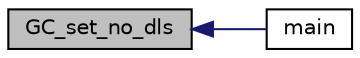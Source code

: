 digraph "GC_set_no_dls"
{
  edge [fontname="Helvetica",fontsize="10",labelfontname="Helvetica",labelfontsize="10"];
  node [fontname="Helvetica",fontsize="10",shape=record];
  rankdir="LR";
  Node3583 [label="GC_set_no_dls",height=0.2,width=0.4,color="black", fillcolor="grey75", style="filled", fontcolor="black"];
  Node3583 -> Node3584 [dir="back",color="midnightblue",fontsize="10",style="solid",fontname="Helvetica"];
  Node3584 [label="main",height=0.2,width=0.4,color="black", fillcolor="white", style="filled",URL="$d4/d12/3rd_party_2gc_2tests_2test_8c.html#a840291bc02cba5474a4cb46a9b9566fe"];
}
